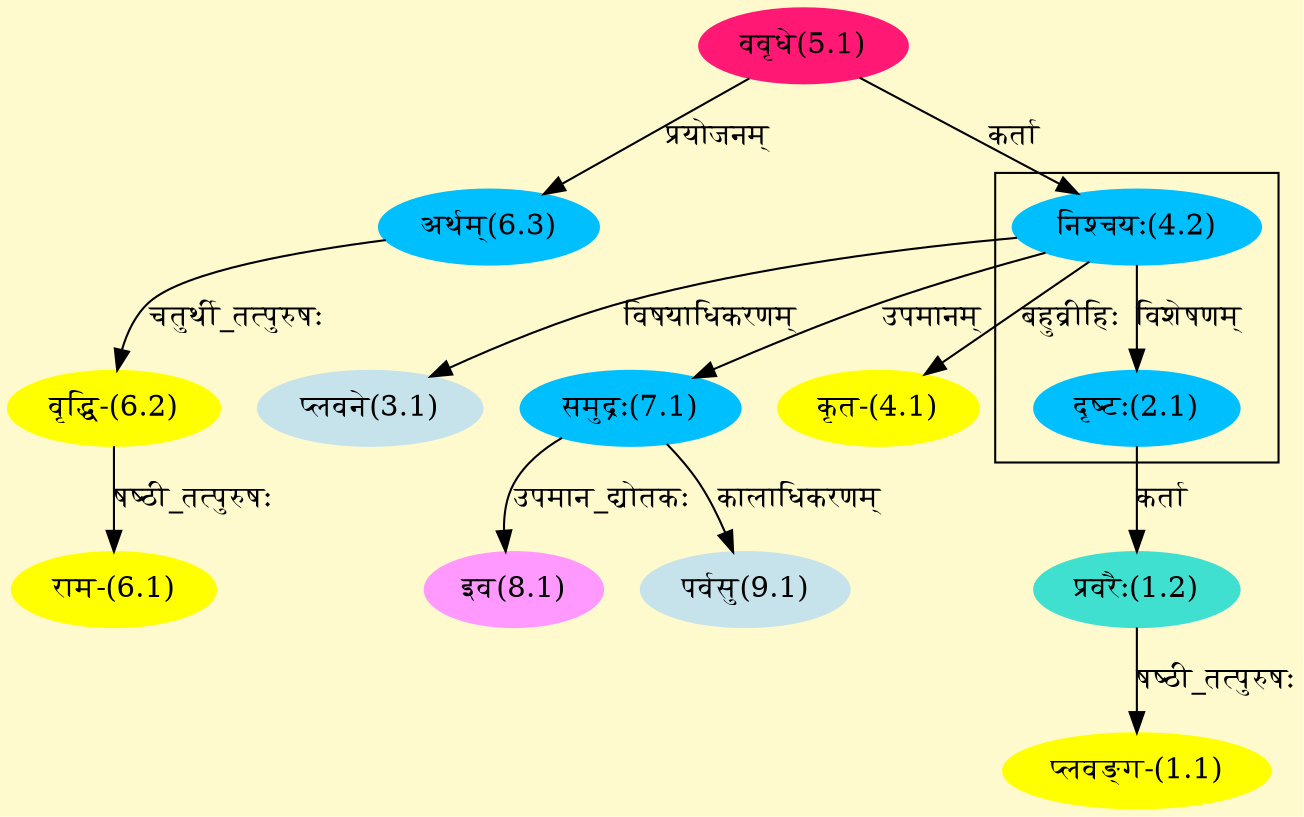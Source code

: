 digraph G{
rankdir=BT;
 compound=true;
 bgcolor="lemonchiffon1";

subgraph cluster_1{
Node2_1 [style=filled, color="#00BFFF" label = "दृष्टः(2.1)"]
Node4_2 [style=filled, color="#00BFFF" label = "निश्चयः(4.2)"]

}
Node1_1 [style=filled, color="#FFFF00" label = "प्लवङ्ग-(1.1)"]
Node1_2 [style=filled, color="#40E0D0" label = "प्रवरैः(1.2)"]
Node2_1 [style=filled, color="#00BFFF" label = "दृष्टः(2.1)"]
Node3_1 [style=filled, color="#C6E2EB" label = "प्लवने(3.1)"]
Node4_2 [style=filled, color="#00BFFF" label = "निश्चयः(4.2)"]
Node4_1 [style=filled, color="#FFFF00" label = "कृत-(4.1)"]
Node5_1 [style=filled, color="#FF1975" label = "ववृधे(5.1)"]
Node [style=filled, color="" label = "()"]
Node6_1 [style=filled, color="#FFFF00" label = "राम-(6.1)"]
Node6_2 [style=filled, color="#FFFF00" label = "वृद्धि-(6.2)"]
Node6_3 [style=filled, color="#00BFFF" label = "अर्थम्(6.3)"]
Node7_1 [style=filled, color="#00BFFF" label = "समुद्रः(7.1)"]
Node8_1 [style=filled, color="#FF99FF" label = "इव(8.1)"]
Node9_1 [style=filled, color="#C6E2EB" label = "पर्वसु(9.1)"]
/* Start of Relations section */

Node1_1 -> Node1_2 [  label="षष्ठी_तत्पुरुषः"  dir="back" ]
Node1_2 -> Node2_1 [  label="कर्ता"  dir="back" ]
Node2_1 -> Node4_2 [  label="विशेषणम्"  dir="back" ]
Node3_1 -> Node4_2 [  label="विषयाधिकरणम्"  dir="back" ]
Node4_1 -> Node4_2 [  label="बहुव्रीहिः"  dir="back" ]
Node4_2 -> Node5_1 [  label="कर्ता"  dir="back" ]
Node6_1 -> Node6_2 [  label="षष्ठी_तत्पुरुषः"  dir="back" ]
Node6_2 -> Node6_3 [  label="चतुर्थी_तत्पुरुषः"  dir="back" ]
Node6_3 -> Node5_1 [  label="प्रयोजनम्"  dir="back" ]
Node7_1 -> Node4_2 [  label="उपमानम्"  dir="back" ]
Node8_1 -> Node7_1 [  label="उपमान_द्योतकः"  dir="back" ]
Node9_1 -> Node7_1 [  label="कालाधिकरणम्"  dir="back" ]
}
